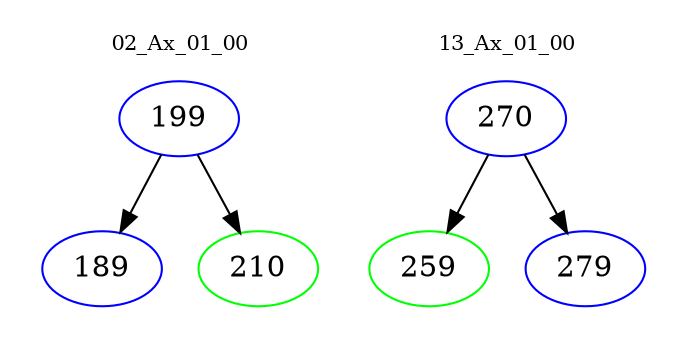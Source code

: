 digraph{
subgraph cluster_0 {
color = white
label = "02_Ax_01_00";
fontsize=10;
T0_199 [label="199", color="blue"]
T0_199 -> T0_189 [color="black"]
T0_189 [label="189", color="blue"]
T0_199 -> T0_210 [color="black"]
T0_210 [label="210", color="green"]
}
subgraph cluster_1 {
color = white
label = "13_Ax_01_00";
fontsize=10;
T1_270 [label="270", color="blue"]
T1_270 -> T1_259 [color="black"]
T1_259 [label="259", color="green"]
T1_270 -> T1_279 [color="black"]
T1_279 [label="279", color="blue"]
}
}
